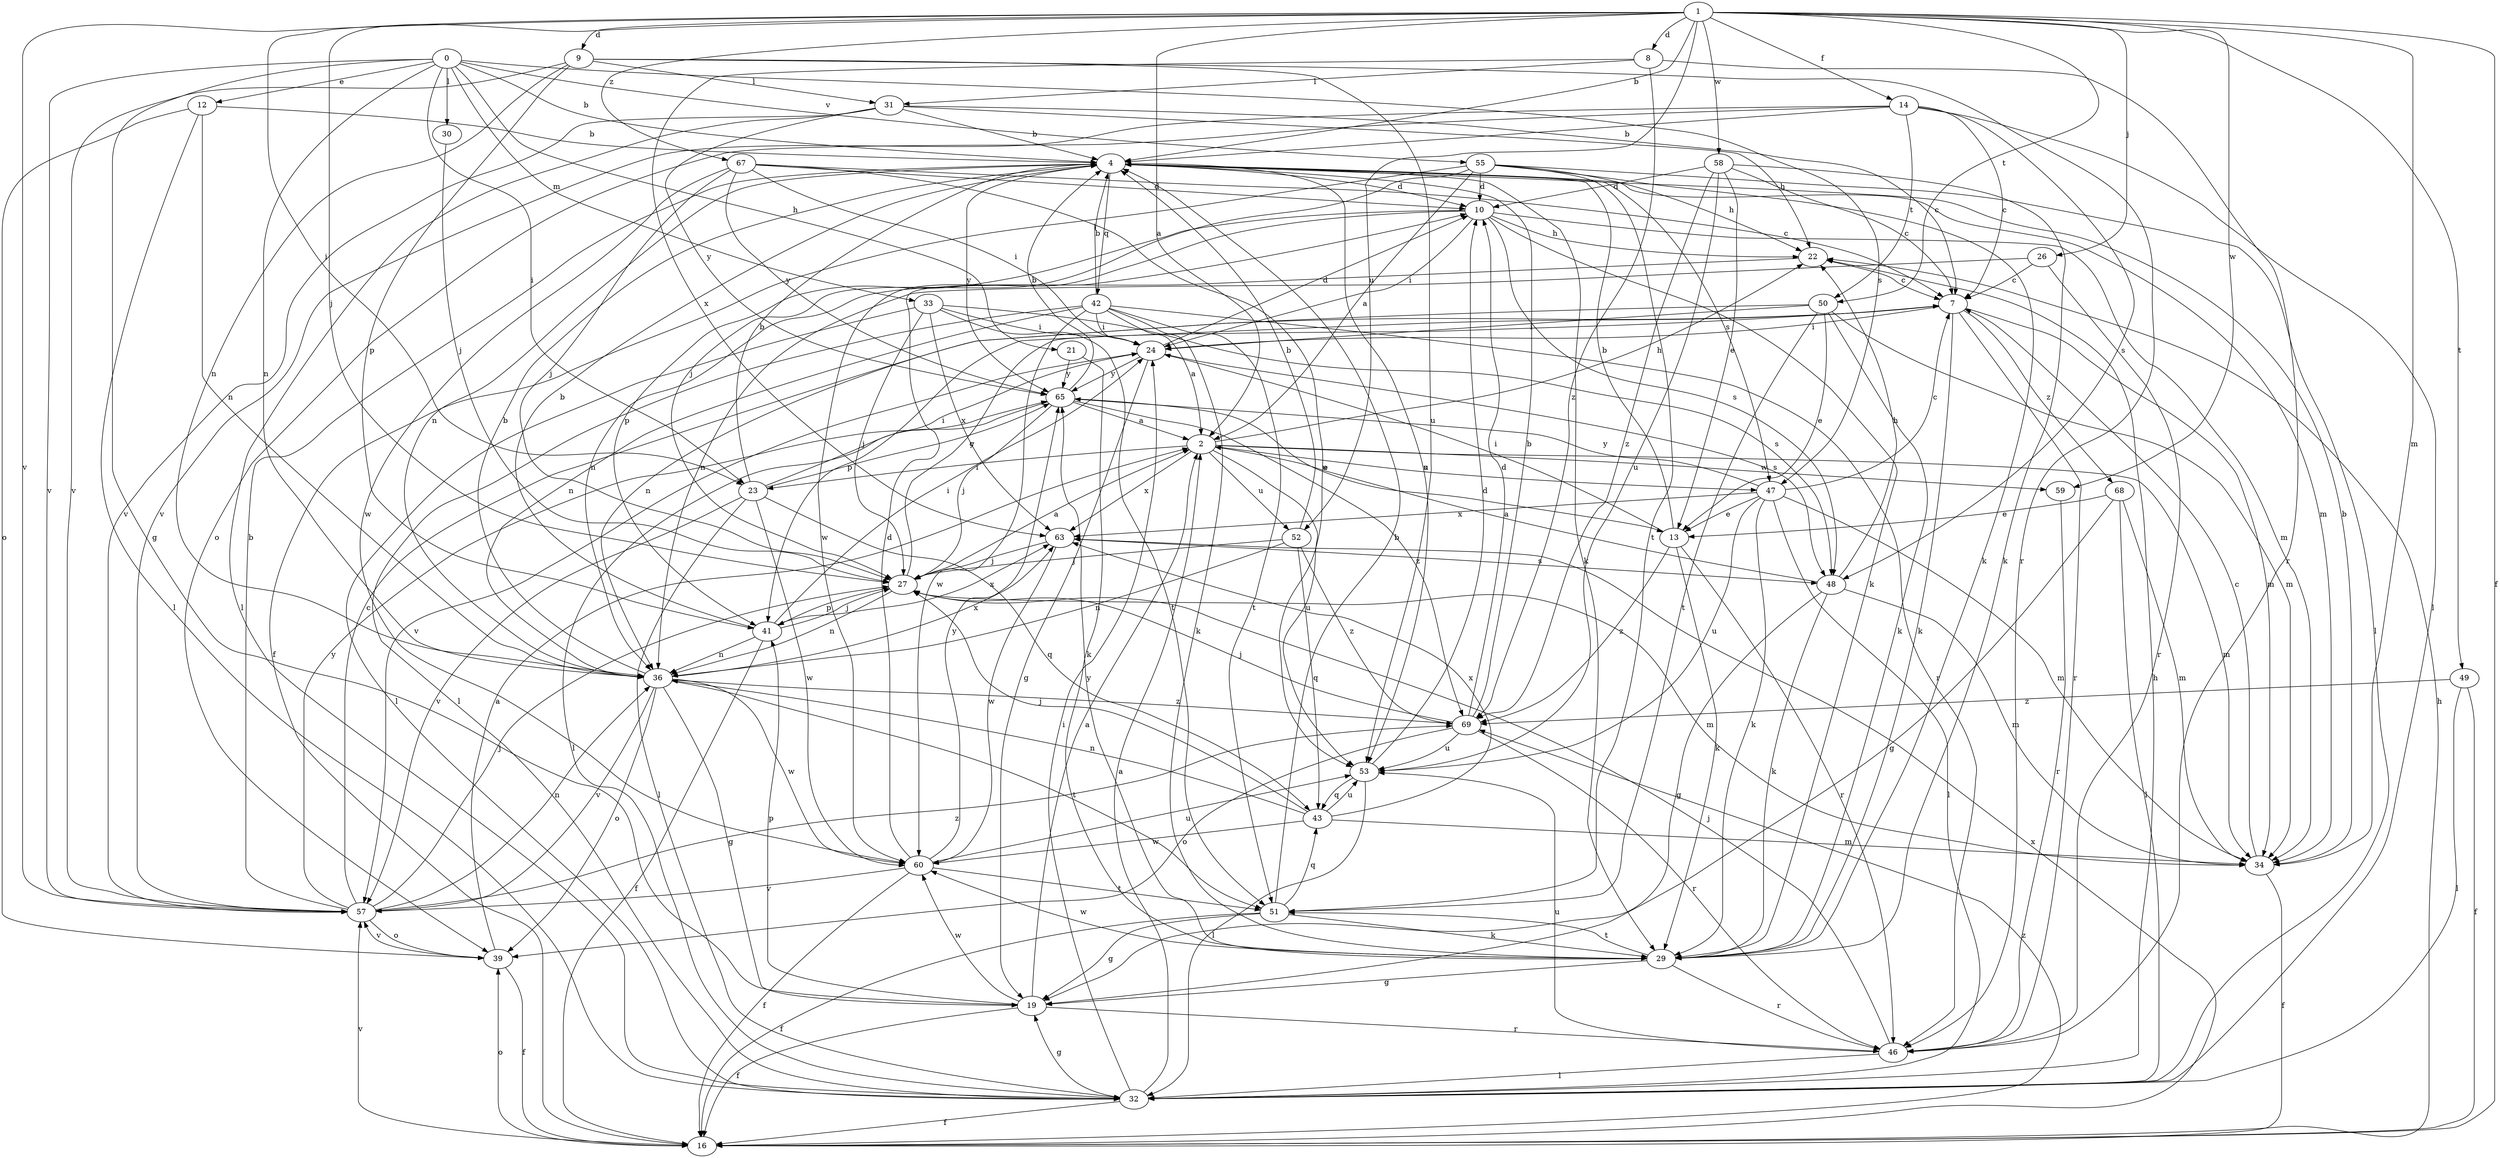 strict digraph  {
0;
1;
2;
4;
7;
8;
9;
10;
12;
13;
14;
16;
19;
21;
22;
23;
24;
26;
27;
29;
30;
31;
32;
33;
34;
36;
39;
41;
42;
43;
46;
47;
48;
49;
50;
51;
52;
53;
55;
57;
58;
59;
60;
63;
65;
67;
68;
69;
0 -> 4  [label=b];
0 -> 12  [label=e];
0 -> 19  [label=g];
0 -> 21  [label=h];
0 -> 23  [label=i];
0 -> 30  [label=l];
0 -> 33  [label=m];
0 -> 36  [label=n];
0 -> 47  [label=s];
0 -> 55  [label=v];
0 -> 57  [label=v];
1 -> 2  [label=a];
1 -> 4  [label=b];
1 -> 8  [label=d];
1 -> 9  [label=d];
1 -> 14  [label=f];
1 -> 16  [label=f];
1 -> 23  [label=i];
1 -> 26  [label=j];
1 -> 27  [label=j];
1 -> 34  [label=m];
1 -> 49  [label=t];
1 -> 50  [label=t];
1 -> 52  [label=u];
1 -> 57  [label=v];
1 -> 58  [label=w];
1 -> 59  [label=w];
1 -> 67  [label=z];
2 -> 22  [label=h];
2 -> 23  [label=i];
2 -> 34  [label=m];
2 -> 47  [label=s];
2 -> 52  [label=u];
2 -> 53  [label=u];
2 -> 59  [label=w];
2 -> 63  [label=x];
4 -> 10  [label=d];
4 -> 29  [label=k];
4 -> 34  [label=m];
4 -> 36  [label=n];
4 -> 42  [label=q];
4 -> 47  [label=s];
4 -> 53  [label=u];
4 -> 65  [label=y];
7 -> 24  [label=i];
7 -> 29  [label=k];
7 -> 34  [label=m];
7 -> 41  [label=p];
7 -> 46  [label=r];
7 -> 68  [label=z];
8 -> 31  [label=l];
8 -> 46  [label=r];
8 -> 63  [label=x];
8 -> 69  [label=z];
9 -> 31  [label=l];
9 -> 36  [label=n];
9 -> 41  [label=p];
9 -> 46  [label=r];
9 -> 53  [label=u];
9 -> 57  [label=v];
10 -> 22  [label=h];
10 -> 24  [label=i];
10 -> 29  [label=k];
10 -> 34  [label=m];
10 -> 41  [label=p];
10 -> 48  [label=s];
10 -> 60  [label=w];
12 -> 4  [label=b];
12 -> 32  [label=l];
12 -> 36  [label=n];
12 -> 39  [label=o];
13 -> 4  [label=b];
13 -> 24  [label=i];
13 -> 29  [label=k];
13 -> 46  [label=r];
13 -> 69  [label=z];
14 -> 4  [label=b];
14 -> 7  [label=c];
14 -> 32  [label=l];
14 -> 39  [label=o];
14 -> 48  [label=s];
14 -> 50  [label=t];
14 -> 57  [label=v];
16 -> 22  [label=h];
16 -> 39  [label=o];
16 -> 57  [label=v];
16 -> 63  [label=x];
16 -> 69  [label=z];
19 -> 2  [label=a];
19 -> 16  [label=f];
19 -> 41  [label=p];
19 -> 46  [label=r];
19 -> 60  [label=w];
21 -> 29  [label=k];
21 -> 65  [label=y];
22 -> 7  [label=c];
22 -> 36  [label=n];
23 -> 4  [label=b];
23 -> 24  [label=i];
23 -> 32  [label=l];
23 -> 43  [label=q];
23 -> 57  [label=v];
23 -> 60  [label=w];
23 -> 65  [label=y];
24 -> 10  [label=d];
24 -> 19  [label=g];
24 -> 48  [label=s];
24 -> 57  [label=v];
24 -> 65  [label=y];
26 -> 7  [label=c];
26 -> 36  [label=n];
26 -> 46  [label=r];
27 -> 2  [label=a];
27 -> 7  [label=c];
27 -> 34  [label=m];
27 -> 36  [label=n];
27 -> 41  [label=p];
29 -> 19  [label=g];
29 -> 46  [label=r];
29 -> 51  [label=t];
29 -> 60  [label=w];
29 -> 65  [label=y];
30 -> 27  [label=j];
31 -> 4  [label=b];
31 -> 7  [label=c];
31 -> 22  [label=h];
31 -> 32  [label=l];
31 -> 57  [label=v];
31 -> 65  [label=y];
32 -> 2  [label=a];
32 -> 16  [label=f];
32 -> 19  [label=g];
32 -> 22  [label=h];
32 -> 24  [label=i];
33 -> 24  [label=i];
33 -> 27  [label=j];
33 -> 32  [label=l];
33 -> 48  [label=s];
33 -> 51  [label=t];
33 -> 63  [label=x];
34 -> 4  [label=b];
34 -> 7  [label=c];
34 -> 16  [label=f];
36 -> 4  [label=b];
36 -> 19  [label=g];
36 -> 39  [label=o];
36 -> 51  [label=t];
36 -> 57  [label=v];
36 -> 60  [label=w];
36 -> 63  [label=x];
36 -> 69  [label=z];
39 -> 2  [label=a];
39 -> 16  [label=f];
39 -> 57  [label=v];
41 -> 4  [label=b];
41 -> 16  [label=f];
41 -> 24  [label=i];
41 -> 27  [label=j];
41 -> 36  [label=n];
41 -> 63  [label=x];
42 -> 2  [label=a];
42 -> 4  [label=b];
42 -> 24  [label=i];
42 -> 29  [label=k];
42 -> 32  [label=l];
42 -> 36  [label=n];
42 -> 46  [label=r];
42 -> 51  [label=t];
42 -> 60  [label=w];
43 -> 27  [label=j];
43 -> 34  [label=m];
43 -> 36  [label=n];
43 -> 53  [label=u];
43 -> 60  [label=w];
43 -> 63  [label=x];
46 -> 27  [label=j];
46 -> 32  [label=l];
46 -> 53  [label=u];
47 -> 7  [label=c];
47 -> 13  [label=e];
47 -> 29  [label=k];
47 -> 32  [label=l];
47 -> 34  [label=m];
47 -> 53  [label=u];
47 -> 63  [label=x];
47 -> 65  [label=y];
48 -> 2  [label=a];
48 -> 19  [label=g];
48 -> 22  [label=h];
48 -> 29  [label=k];
48 -> 34  [label=m];
49 -> 16  [label=f];
49 -> 32  [label=l];
49 -> 69  [label=z];
50 -> 13  [label=e];
50 -> 24  [label=i];
50 -> 29  [label=k];
50 -> 34  [label=m];
50 -> 36  [label=n];
50 -> 51  [label=t];
51 -> 4  [label=b];
51 -> 16  [label=f];
51 -> 19  [label=g];
51 -> 29  [label=k];
51 -> 43  [label=q];
52 -> 4  [label=b];
52 -> 27  [label=j];
52 -> 36  [label=n];
52 -> 43  [label=q];
52 -> 69  [label=z];
53 -> 10  [label=d];
53 -> 32  [label=l];
53 -> 43  [label=q];
55 -> 2  [label=a];
55 -> 10  [label=d];
55 -> 16  [label=f];
55 -> 22  [label=h];
55 -> 27  [label=j];
55 -> 29  [label=k];
55 -> 32  [label=l];
55 -> 51  [label=t];
57 -> 4  [label=b];
57 -> 7  [label=c];
57 -> 27  [label=j];
57 -> 36  [label=n];
57 -> 39  [label=o];
57 -> 65  [label=y];
57 -> 69  [label=z];
58 -> 7  [label=c];
58 -> 10  [label=d];
58 -> 13  [label=e];
58 -> 29  [label=k];
58 -> 53  [label=u];
58 -> 69  [label=z];
59 -> 46  [label=r];
60 -> 10  [label=d];
60 -> 16  [label=f];
60 -> 51  [label=t];
60 -> 53  [label=u];
60 -> 57  [label=v];
60 -> 65  [label=y];
63 -> 27  [label=j];
63 -> 48  [label=s];
63 -> 60  [label=w];
65 -> 2  [label=a];
65 -> 4  [label=b];
65 -> 13  [label=e];
65 -> 27  [label=j];
65 -> 32  [label=l];
65 -> 69  [label=z];
67 -> 7  [label=c];
67 -> 10  [label=d];
67 -> 24  [label=i];
67 -> 27  [label=j];
67 -> 53  [label=u];
67 -> 60  [label=w];
67 -> 65  [label=y];
68 -> 13  [label=e];
68 -> 19  [label=g];
68 -> 32  [label=l];
68 -> 34  [label=m];
69 -> 4  [label=b];
69 -> 10  [label=d];
69 -> 27  [label=j];
69 -> 39  [label=o];
69 -> 46  [label=r];
69 -> 53  [label=u];
}
